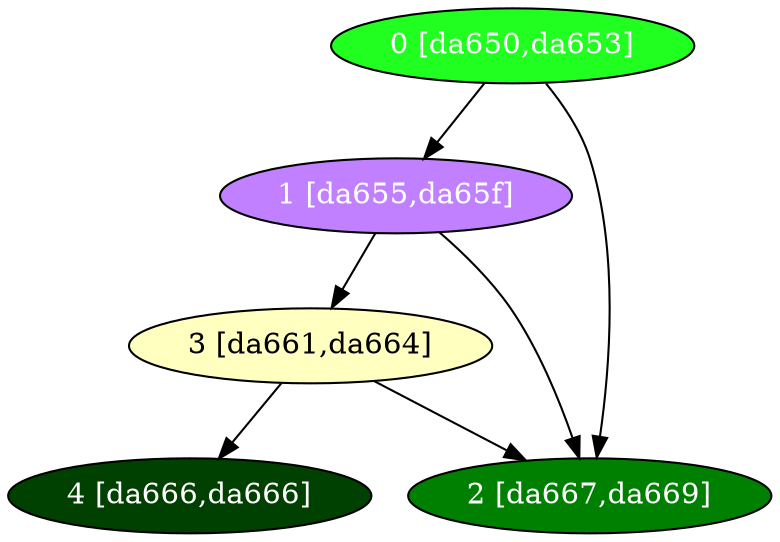 diGraph libnss3{
	libnss3_0  [style=filled fillcolor="#20FF20" fontcolor="#ffffff" shape=oval label="0 [da650,da653]"]
	libnss3_1  [style=filled fillcolor="#C080FF" fontcolor="#ffffff" shape=oval label="1 [da655,da65f]"]
	libnss3_2  [style=filled fillcolor="#008000" fontcolor="#ffffff" shape=oval label="2 [da667,da669]"]
	libnss3_3  [style=filled fillcolor="#FFFFC0" fontcolor="#000000" shape=oval label="3 [da661,da664]"]
	libnss3_4  [style=filled fillcolor="#004000" fontcolor="#ffffff" shape=oval label="4 [da666,da666]"]

	libnss3_0 -> libnss3_1
	libnss3_0 -> libnss3_2
	libnss3_1 -> libnss3_2
	libnss3_1 -> libnss3_3
	libnss3_3 -> libnss3_2
	libnss3_3 -> libnss3_4
}